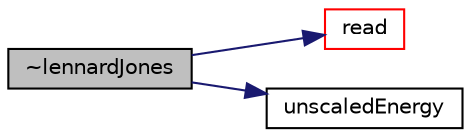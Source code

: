 digraph "~lennardJones"
{
  bgcolor="transparent";
  edge [fontname="Helvetica",fontsize="10",labelfontname="Helvetica",labelfontsize="10"];
  node [fontname="Helvetica",fontsize="10",shape=record];
  rankdir="LR";
  Node2 [label="~lennardJones",height=0.2,width=0.4,color="black", fillcolor="grey75", style="filled", fontcolor="black"];
  Node2 -> Node3 [color="midnightblue",fontsize="10",style="solid",fontname="Helvetica"];
  Node3 [label="read",height=0.2,width=0.4,color="red",URL="$a25593.html#a646f6b9e314f4e96310c6291a2be3579",tooltip="Read dictionary. "];
  Node2 -> Node302 [color="midnightblue",fontsize="10",style="solid",fontname="Helvetica"];
  Node302 [label="unscaledEnergy",height=0.2,width=0.4,color="black",URL="$a25593.html#a83578b87f1b5c24f33e63b3327599dff"];
}
